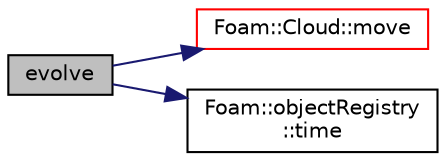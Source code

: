 digraph "evolve"
{
  bgcolor="transparent";
  edge [fontname="Helvetica",fontsize="10",labelfontname="Helvetica",labelfontsize="10"];
  node [fontname="Helvetica",fontsize="10",shape=record];
  rankdir="LR";
  Node1 [label="evolve",height=0.2,width=0.4,color="black", fillcolor="grey75", style="filled", fontcolor="black"];
  Node1 -> Node2 [color="midnightblue",fontsize="10",style="solid",fontname="Helvetica"];
  Node2 [label="Foam::Cloud::move",height=0.2,width=0.4,color="red",URL="$a00282.html#a1aa654ad94ec7ea9f8cbfd730b2bb2ce",tooltip="Move the particles. "];
  Node1 -> Node3 [color="midnightblue",fontsize="10",style="solid",fontname="Helvetica"];
  Node3 [label="Foam::objectRegistry\l::time",height=0.2,width=0.4,color="black",URL="$a01695.html#a48fcf6de2789aff6b430b5fc1a05693f",tooltip="Return time. "];
}

